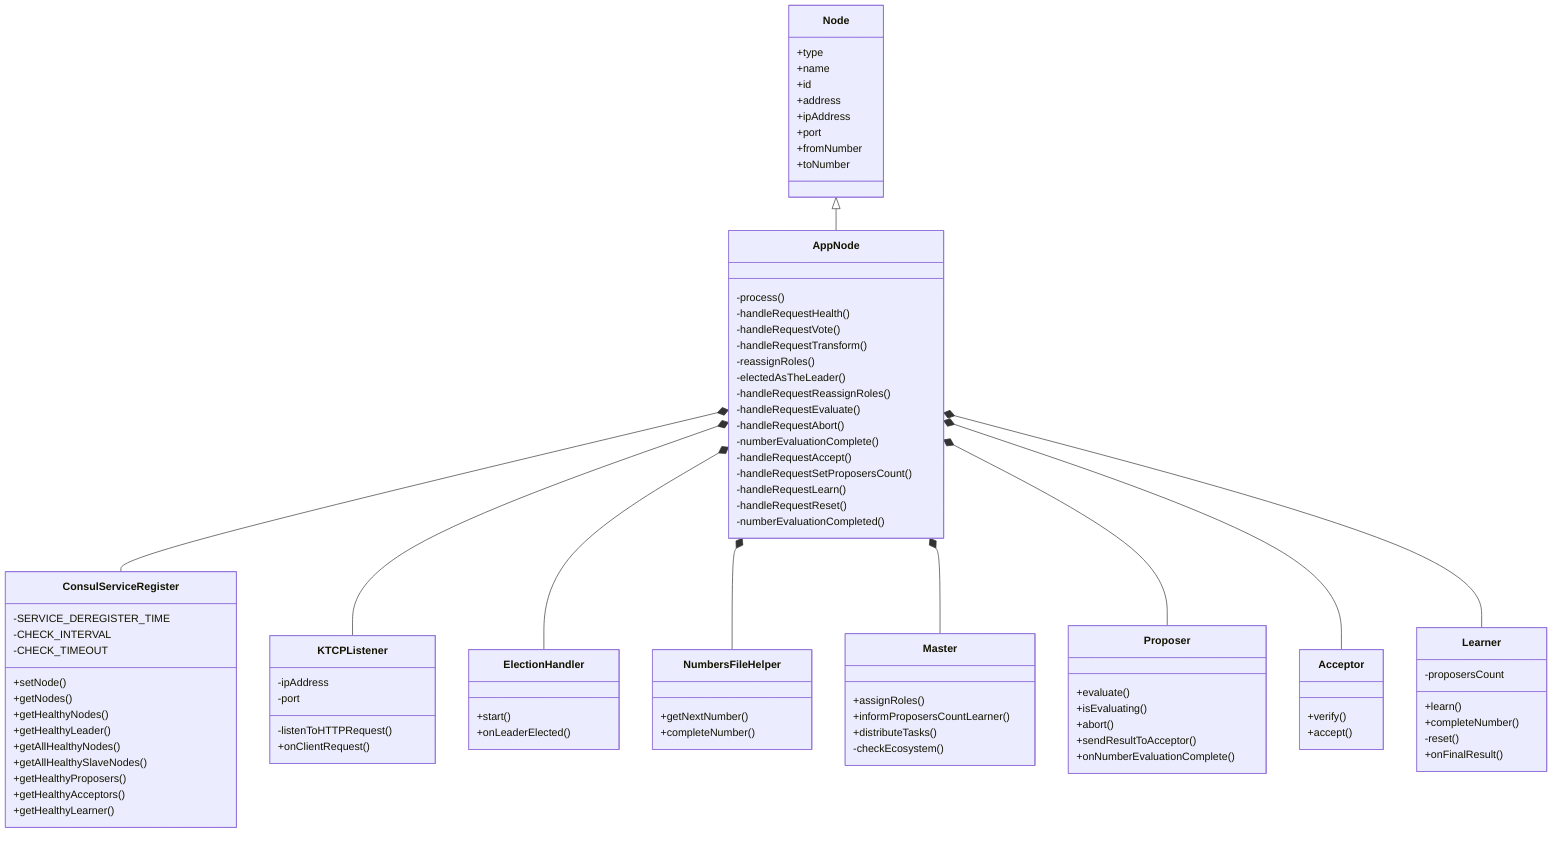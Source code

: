 classDiagram
    Node <|-- AppNode
    AppNode *-- ConsulServiceRegister
    AppNode *-- KTCPListener
    AppNode *-- ElectionHandler
    AppNode *-- NumbersFileHelper
    AppNode *-- Master
    AppNode *-- Proposer
    AppNode *-- Acceptor
    AppNode *-- Learner

    class Node{
        +type
        +name
        +id
        +address
        +ipAddress
        +port
        +fromNumber
        +toNumber
    }

    class AppNode{
        -process()
        -handleRequestHealth()
        -handleRequestVote()
        -handleRequestTransform()
        -reassignRoles()
        -electedAsTheLeader()
        -handleRequestReassignRoles()
        -handleRequestEvaluate()
        -handleRequestAbort()
        -numberEvaluationComplete()
        -handleRequestAccept()
        -handleRequestSetProposersCount()
        -handleRequestLearn()
        -handleRequestReset()
        -numberEvaluationCompleted()
    }

    class ConsulServiceRegister{
        -SERVICE_DEREGISTER_TIME
        -CHECK_INTERVAL
        -CHECK_TIMEOUT
        +setNode()
        +getNodes()
        +getHealthyNodes()
        +getHealthyLeader()
        +getAllHealthyNodes()
        +getAllHealthySlaveNodes()
        +getHealthyProposers()
        +getHealthyAcceptors()
        +getHealthyLearner()
    }

    class KTCPListener{
        -ipAddress
        -port
        -listenToHTTPRequest()
        +onClientRequest()
    }

    class ElectionHandler{
        +start()
        +onLeaderElected()
    }

    class NumbersFileHelper{
        +getNextNumber()
        +completeNumber()
    }

    class Master{
        +assignRoles()
        +informProposersCountLearner()
        +distributeTasks()
        -checkEcosystem()
    }

    class Proposer{
        +evaluate()
        +isEvaluating()
        +abort()
        +sendResultToAcceptor()
        +onNumberEvaluationComplete()
    }

    class Acceptor{
        +verify()
        +accept()
    }

    class Learner{
        -proposersCount
        +learn()
        +completeNumber()
        -reset()
        +onFinalResult()
    }